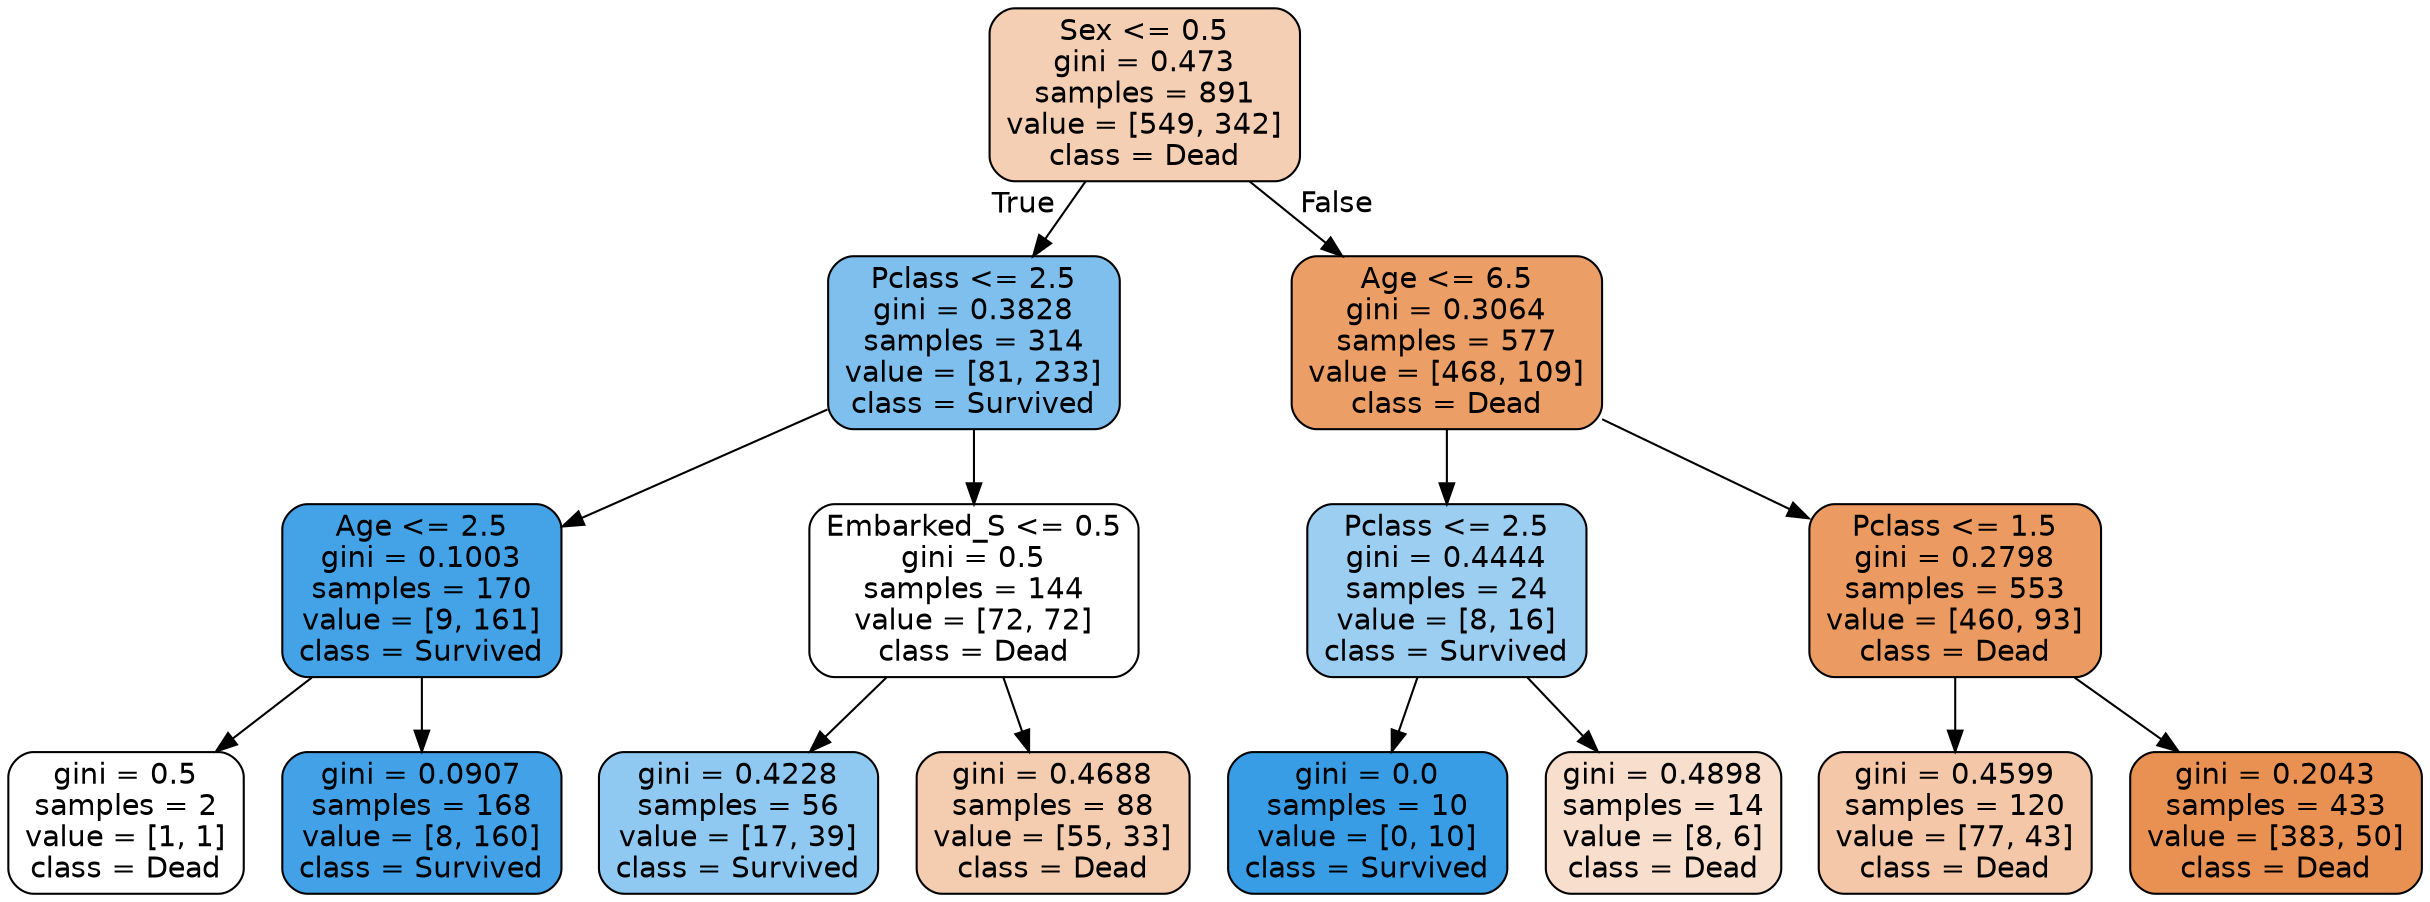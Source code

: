 digraph Tree {
node [shape=box, style="filled, rounded", color="black", fontname=helvetica] ;
edge [fontname=helvetica] ;
0 [label="Sex <= 0.5\ngini = 0.473\nsamples = 891\nvalue = [549, 342]\nclass = Dead", fillcolor="#e5813960"] ;
1 [label="Pclass <= 2.5\ngini = 0.3828\nsamples = 314\nvalue = [81, 233]\nclass = Survived", fillcolor="#399de5a6"] ;
0 -> 1 [labeldistance=2.5, labelangle=45, headlabel="True"] ;
2 [label="Age <= 2.5\ngini = 0.1003\nsamples = 170\nvalue = [9, 161]\nclass = Survived", fillcolor="#399de5f1"] ;
1 -> 2 ;
3 [label="gini = 0.5\nsamples = 2\nvalue = [1, 1]\nclass = Dead", fillcolor="#e5813900"] ;
2 -> 3 ;
4 [label="gini = 0.0907\nsamples = 168\nvalue = [8, 160]\nclass = Survived", fillcolor="#399de5f2"] ;
2 -> 4 ;
5 [label="Embarked_S <= 0.5\ngini = 0.5\nsamples = 144\nvalue = [72, 72]\nclass = Dead", fillcolor="#e5813900"] ;
1 -> 5 ;
6 [label="gini = 0.4228\nsamples = 56\nvalue = [17, 39]\nclass = Survived", fillcolor="#399de590"] ;
5 -> 6 ;
7 [label="gini = 0.4688\nsamples = 88\nvalue = [55, 33]\nclass = Dead", fillcolor="#e5813966"] ;
5 -> 7 ;
8 [label="Age <= 6.5\ngini = 0.3064\nsamples = 577\nvalue = [468, 109]\nclass = Dead", fillcolor="#e58139c4"] ;
0 -> 8 [labeldistance=2.5, labelangle=-45, headlabel="False"] ;
9 [label="Pclass <= 2.5\ngini = 0.4444\nsamples = 24\nvalue = [8, 16]\nclass = Survived", fillcolor="#399de57f"] ;
8 -> 9 ;
10 [label="gini = 0.0\nsamples = 10\nvalue = [0, 10]\nclass = Survived", fillcolor="#399de5ff"] ;
9 -> 10 ;
11 [label="gini = 0.4898\nsamples = 14\nvalue = [8, 6]\nclass = Dead", fillcolor="#e5813940"] ;
9 -> 11 ;
12 [label="Pclass <= 1.5\ngini = 0.2798\nsamples = 553\nvalue = [460, 93]\nclass = Dead", fillcolor="#e58139cb"] ;
8 -> 12 ;
13 [label="gini = 0.4599\nsamples = 120\nvalue = [77, 43]\nclass = Dead", fillcolor="#e5813971"] ;
12 -> 13 ;
14 [label="gini = 0.2043\nsamples = 433\nvalue = [383, 50]\nclass = Dead", fillcolor="#e58139de"] ;
12 -> 14 ;
}